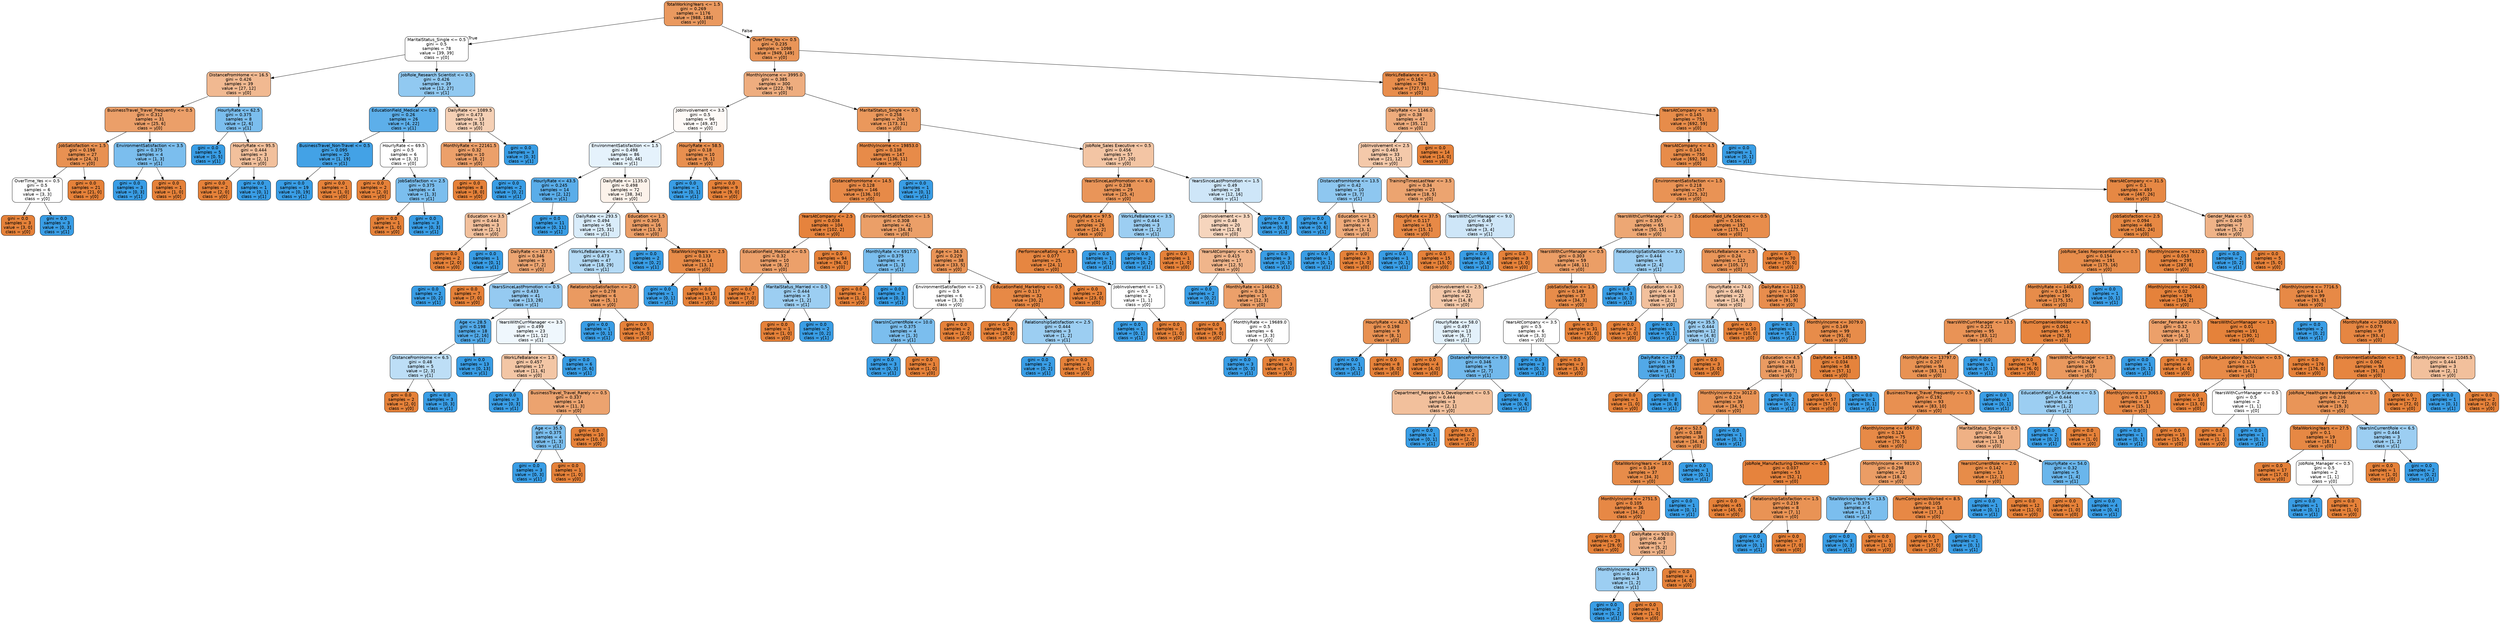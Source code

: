 digraph Tree {
node [shape=box, style="filled, rounded", color="black", fontname=helvetica] ;
edge [fontname=helvetica] ;
0 [label="TotalWorkingYears <= 1.5\ngini = 0.269\nsamples = 1176\nvalue = [988, 188]\nclass = y[0]", fillcolor="#ea995f"] ;
1 [label="MaritalStatus_Single <= 0.5\ngini = 0.5\nsamples = 78\nvalue = [39, 39]\nclass = y[0]", fillcolor="#ffffff"] ;
0 -> 1 [labeldistance=2.5, labelangle=45, headlabel="True"] ;
2 [label="DistanceFromHome <= 16.5\ngini = 0.426\nsamples = 39\nvalue = [27, 12]\nclass = y[0]", fillcolor="#f1b991"] ;
1 -> 2 ;
3 [label="BusinessTravel_Travel_Frequently <= 0.5\ngini = 0.312\nsamples = 31\nvalue = [25, 6]\nclass = y[0]", fillcolor="#eb9f69"] ;
2 -> 3 ;
4 [label="JobSatisfaction <= 1.5\ngini = 0.198\nsamples = 27\nvalue = [24, 3]\nclass = y[0]", fillcolor="#e89152"] ;
3 -> 4 ;
5 [label="OverTime_Yes <= 0.5\ngini = 0.5\nsamples = 6\nvalue = [3, 3]\nclass = y[0]", fillcolor="#ffffff"] ;
4 -> 5 ;
6 [label="gini = 0.0\nsamples = 3\nvalue = [3, 0]\nclass = y[0]", fillcolor="#e58139"] ;
5 -> 6 ;
7 [label="gini = 0.0\nsamples = 3\nvalue = [0, 3]\nclass = y[1]", fillcolor="#399de5"] ;
5 -> 7 ;
8 [label="gini = 0.0\nsamples = 21\nvalue = [21, 0]\nclass = y[0]", fillcolor="#e58139"] ;
4 -> 8 ;
9 [label="EnvironmentSatisfaction <= 3.5\ngini = 0.375\nsamples = 4\nvalue = [1, 3]\nclass = y[1]", fillcolor="#7bbeee"] ;
3 -> 9 ;
10 [label="gini = 0.0\nsamples = 3\nvalue = [0, 3]\nclass = y[1]", fillcolor="#399de5"] ;
9 -> 10 ;
11 [label="gini = 0.0\nsamples = 1\nvalue = [1, 0]\nclass = y[0]", fillcolor="#e58139"] ;
9 -> 11 ;
12 [label="HourlyRate <= 62.5\ngini = 0.375\nsamples = 8\nvalue = [2, 6]\nclass = y[1]", fillcolor="#7bbeee"] ;
2 -> 12 ;
13 [label="gini = 0.0\nsamples = 5\nvalue = [0, 5]\nclass = y[1]", fillcolor="#399de5"] ;
12 -> 13 ;
14 [label="HourlyRate <= 95.5\ngini = 0.444\nsamples = 3\nvalue = [2, 1]\nclass = y[0]", fillcolor="#f2c09c"] ;
12 -> 14 ;
15 [label="gini = 0.0\nsamples = 2\nvalue = [2, 0]\nclass = y[0]", fillcolor="#e58139"] ;
14 -> 15 ;
16 [label="gini = 0.0\nsamples = 1\nvalue = [0, 1]\nclass = y[1]", fillcolor="#399de5"] ;
14 -> 16 ;
17 [label="JobRole_Research Scientist <= 0.5\ngini = 0.426\nsamples = 39\nvalue = [12, 27]\nclass = y[1]", fillcolor="#91c9f1"] ;
1 -> 17 ;
18 [label="EducationField_Medical <= 0.5\ngini = 0.26\nsamples = 26\nvalue = [4, 22]\nclass = y[1]", fillcolor="#5dafea"] ;
17 -> 18 ;
19 [label="BusinessTravel_Non-Travel <= 0.5\ngini = 0.095\nsamples = 20\nvalue = [1, 19]\nclass = y[1]", fillcolor="#43a2e6"] ;
18 -> 19 ;
20 [label="gini = 0.0\nsamples = 19\nvalue = [0, 19]\nclass = y[1]", fillcolor="#399de5"] ;
19 -> 20 ;
21 [label="gini = 0.0\nsamples = 1\nvalue = [1, 0]\nclass = y[0]", fillcolor="#e58139"] ;
19 -> 21 ;
22 [label="HourlyRate <= 69.5\ngini = 0.5\nsamples = 6\nvalue = [3, 3]\nclass = y[0]", fillcolor="#ffffff"] ;
18 -> 22 ;
23 [label="gini = 0.0\nsamples = 2\nvalue = [2, 0]\nclass = y[0]", fillcolor="#e58139"] ;
22 -> 23 ;
24 [label="JobSatisfaction <= 2.5\ngini = 0.375\nsamples = 4\nvalue = [1, 3]\nclass = y[1]", fillcolor="#7bbeee"] ;
22 -> 24 ;
25 [label="gini = 0.0\nsamples = 1\nvalue = [1, 0]\nclass = y[0]", fillcolor="#e58139"] ;
24 -> 25 ;
26 [label="gini = 0.0\nsamples = 3\nvalue = [0, 3]\nclass = y[1]", fillcolor="#399de5"] ;
24 -> 26 ;
27 [label="DailyRate <= 1089.5\ngini = 0.473\nsamples = 13\nvalue = [8, 5]\nclass = y[0]", fillcolor="#f5d0b5"] ;
17 -> 27 ;
28 [label="MonthlyRate <= 22161.5\ngini = 0.32\nsamples = 10\nvalue = [8, 2]\nclass = y[0]", fillcolor="#eca06a"] ;
27 -> 28 ;
29 [label="gini = 0.0\nsamples = 8\nvalue = [8, 0]\nclass = y[0]", fillcolor="#e58139"] ;
28 -> 29 ;
30 [label="gini = 0.0\nsamples = 2\nvalue = [0, 2]\nclass = y[1]", fillcolor="#399de5"] ;
28 -> 30 ;
31 [label="gini = 0.0\nsamples = 3\nvalue = [0, 3]\nclass = y[1]", fillcolor="#399de5"] ;
27 -> 31 ;
32 [label="OverTime_No <= 0.5\ngini = 0.235\nsamples = 1098\nvalue = [949, 149]\nclass = y[0]", fillcolor="#e99558"] ;
0 -> 32 [labeldistance=2.5, labelangle=-45, headlabel="False"] ;
33 [label="MonthlyIncome <= 3995.0\ngini = 0.385\nsamples = 300\nvalue = [222, 78]\nclass = y[0]", fillcolor="#eead7f"] ;
32 -> 33 ;
34 [label="JobInvolvement <= 3.5\ngini = 0.5\nsamples = 96\nvalue = [49, 47]\nclass = y[0]", fillcolor="#fefaf7"] ;
33 -> 34 ;
35 [label="EnvironmentSatisfaction <= 1.5\ngini = 0.498\nsamples = 86\nvalue = [40, 46]\nclass = y[1]", fillcolor="#e5f2fc"] ;
34 -> 35 ;
36 [label="HourlyRate <= 43.5\ngini = 0.245\nsamples = 14\nvalue = [2, 12]\nclass = y[1]", fillcolor="#5aade9"] ;
35 -> 36 ;
37 [label="Education <= 3.5\ngini = 0.444\nsamples = 3\nvalue = [2, 1]\nclass = y[0]", fillcolor="#f2c09c"] ;
36 -> 37 ;
38 [label="gini = 0.0\nsamples = 2\nvalue = [2, 0]\nclass = y[0]", fillcolor="#e58139"] ;
37 -> 38 ;
39 [label="gini = 0.0\nsamples = 1\nvalue = [0, 1]\nclass = y[1]", fillcolor="#399de5"] ;
37 -> 39 ;
40 [label="gini = 0.0\nsamples = 11\nvalue = [0, 11]\nclass = y[1]", fillcolor="#399de5"] ;
36 -> 40 ;
41 [label="DailyRate <= 1135.0\ngini = 0.498\nsamples = 72\nvalue = [38, 34]\nclass = y[0]", fillcolor="#fcf2ea"] ;
35 -> 41 ;
42 [label="DailyRate <= 293.5\ngini = 0.494\nsamples = 56\nvalue = [25, 31]\nclass = y[1]", fillcolor="#d9ecfa"] ;
41 -> 42 ;
43 [label="DailyRate <= 137.5\ngini = 0.346\nsamples = 9\nvalue = [7, 2]\nclass = y[0]", fillcolor="#eca572"] ;
42 -> 43 ;
44 [label="gini = 0.0\nsamples = 2\nvalue = [0, 2]\nclass = y[1]", fillcolor="#399de5"] ;
43 -> 44 ;
45 [label="gini = 0.0\nsamples = 7\nvalue = [7, 0]\nclass = y[0]", fillcolor="#e58139"] ;
43 -> 45 ;
46 [label="WorkLifeBalance <= 3.5\ngini = 0.473\nsamples = 47\nvalue = [18, 29]\nclass = y[1]", fillcolor="#b4daf5"] ;
42 -> 46 ;
47 [label="YearsSinceLastPromotion <= 0.5\ngini = 0.433\nsamples = 41\nvalue = [13, 28]\nclass = y[1]", fillcolor="#95caf1"] ;
46 -> 47 ;
48 [label="Age <= 28.5\ngini = 0.198\nsamples = 18\nvalue = [2, 16]\nclass = y[1]", fillcolor="#52a9e8"] ;
47 -> 48 ;
49 [label="DistanceFromHome <= 6.5\ngini = 0.48\nsamples = 5\nvalue = [2, 3]\nclass = y[1]", fillcolor="#bddef6"] ;
48 -> 49 ;
50 [label="gini = 0.0\nsamples = 2\nvalue = [2, 0]\nclass = y[0]", fillcolor="#e58139"] ;
49 -> 50 ;
51 [label="gini = 0.0\nsamples = 3\nvalue = [0, 3]\nclass = y[1]", fillcolor="#399de5"] ;
49 -> 51 ;
52 [label="gini = 0.0\nsamples = 13\nvalue = [0, 13]\nclass = y[1]", fillcolor="#399de5"] ;
48 -> 52 ;
53 [label="YearsWithCurrManager <= 3.5\ngini = 0.499\nsamples = 23\nvalue = [11, 12]\nclass = y[1]", fillcolor="#eff7fd"] ;
47 -> 53 ;
54 [label="WorkLifeBalance <= 1.5\ngini = 0.457\nsamples = 17\nvalue = [11, 6]\nclass = y[0]", fillcolor="#f3c6a5"] ;
53 -> 54 ;
55 [label="gini = 0.0\nsamples = 3\nvalue = [0, 3]\nclass = y[1]", fillcolor="#399de5"] ;
54 -> 55 ;
56 [label="BusinessTravel_Travel_Rarely <= 0.5\ngini = 0.337\nsamples = 14\nvalue = [11, 3]\nclass = y[0]", fillcolor="#eca36f"] ;
54 -> 56 ;
57 [label="Age <= 35.5\ngini = 0.375\nsamples = 4\nvalue = [1, 3]\nclass = y[1]", fillcolor="#7bbeee"] ;
56 -> 57 ;
58 [label="gini = 0.0\nsamples = 3\nvalue = [0, 3]\nclass = y[1]", fillcolor="#399de5"] ;
57 -> 58 ;
59 [label="gini = 0.0\nsamples = 1\nvalue = [1, 0]\nclass = y[0]", fillcolor="#e58139"] ;
57 -> 59 ;
60 [label="gini = 0.0\nsamples = 10\nvalue = [10, 0]\nclass = y[0]", fillcolor="#e58139"] ;
56 -> 60 ;
61 [label="gini = 0.0\nsamples = 6\nvalue = [0, 6]\nclass = y[1]", fillcolor="#399de5"] ;
53 -> 61 ;
62 [label="RelationshipSatisfaction <= 2.0\ngini = 0.278\nsamples = 6\nvalue = [5, 1]\nclass = y[0]", fillcolor="#ea9a61"] ;
46 -> 62 ;
63 [label="gini = 0.0\nsamples = 1\nvalue = [0, 1]\nclass = y[1]", fillcolor="#399de5"] ;
62 -> 63 ;
64 [label="gini = 0.0\nsamples = 5\nvalue = [5, 0]\nclass = y[0]", fillcolor="#e58139"] ;
62 -> 64 ;
65 [label="Education <= 1.5\ngini = 0.305\nsamples = 16\nvalue = [13, 3]\nclass = y[0]", fillcolor="#eb9e67"] ;
41 -> 65 ;
66 [label="gini = 0.0\nsamples = 2\nvalue = [0, 2]\nclass = y[1]", fillcolor="#399de5"] ;
65 -> 66 ;
67 [label="TotalWorkingYears <= 2.5\ngini = 0.133\nsamples = 14\nvalue = [13, 1]\nclass = y[0]", fillcolor="#e78b48"] ;
65 -> 67 ;
68 [label="gini = 0.0\nsamples = 1\nvalue = [0, 1]\nclass = y[1]", fillcolor="#399de5"] ;
67 -> 68 ;
69 [label="gini = 0.0\nsamples = 13\nvalue = [13, 0]\nclass = y[0]", fillcolor="#e58139"] ;
67 -> 69 ;
70 [label="HourlyRate <= 58.5\ngini = 0.18\nsamples = 10\nvalue = [9, 1]\nclass = y[0]", fillcolor="#e88f4f"] ;
34 -> 70 ;
71 [label="gini = 0.0\nsamples = 1\nvalue = [0, 1]\nclass = y[1]", fillcolor="#399de5"] ;
70 -> 71 ;
72 [label="gini = 0.0\nsamples = 9\nvalue = [9, 0]\nclass = y[0]", fillcolor="#e58139"] ;
70 -> 72 ;
73 [label="MaritalStatus_Single <= 0.5\ngini = 0.258\nsamples = 204\nvalue = [173, 31]\nclass = y[0]", fillcolor="#ea985c"] ;
33 -> 73 ;
74 [label="MonthlyIncome <= 19853.0\ngini = 0.138\nsamples = 147\nvalue = [136, 11]\nclass = y[0]", fillcolor="#e78b49"] ;
73 -> 74 ;
75 [label="DistanceFromHome <= 14.5\ngini = 0.128\nsamples = 146\nvalue = [136, 10]\nclass = y[0]", fillcolor="#e78a48"] ;
74 -> 75 ;
76 [label="YearsAtCompany <= 2.5\ngini = 0.038\nsamples = 104\nvalue = [102, 2]\nclass = y[0]", fillcolor="#e6833d"] ;
75 -> 76 ;
77 [label="EducationField_Medical <= 0.5\ngini = 0.32\nsamples = 10\nvalue = [8, 2]\nclass = y[0]", fillcolor="#eca06a"] ;
76 -> 77 ;
78 [label="gini = 0.0\nsamples = 7\nvalue = [7, 0]\nclass = y[0]", fillcolor="#e58139"] ;
77 -> 78 ;
79 [label="MaritalStatus_Married <= 0.5\ngini = 0.444\nsamples = 3\nvalue = [1, 2]\nclass = y[1]", fillcolor="#9ccef2"] ;
77 -> 79 ;
80 [label="gini = 0.0\nsamples = 1\nvalue = [1, 0]\nclass = y[0]", fillcolor="#e58139"] ;
79 -> 80 ;
81 [label="gini = 0.0\nsamples = 2\nvalue = [0, 2]\nclass = y[1]", fillcolor="#399de5"] ;
79 -> 81 ;
82 [label="gini = 0.0\nsamples = 94\nvalue = [94, 0]\nclass = y[0]", fillcolor="#e58139"] ;
76 -> 82 ;
83 [label="EnvironmentSatisfaction <= 1.5\ngini = 0.308\nsamples = 42\nvalue = [34, 8]\nclass = y[0]", fillcolor="#eb9f68"] ;
75 -> 83 ;
84 [label="MonthlyRate <= 6917.5\ngini = 0.375\nsamples = 4\nvalue = [1, 3]\nclass = y[1]", fillcolor="#7bbeee"] ;
83 -> 84 ;
85 [label="gini = 0.0\nsamples = 1\nvalue = [1, 0]\nclass = y[0]", fillcolor="#e58139"] ;
84 -> 85 ;
86 [label="gini = 0.0\nsamples = 3\nvalue = [0, 3]\nclass = y[1]", fillcolor="#399de5"] ;
84 -> 86 ;
87 [label="Age <= 34.5\ngini = 0.229\nsamples = 38\nvalue = [33, 5]\nclass = y[0]", fillcolor="#e99457"] ;
83 -> 87 ;
88 [label="EnvironmentSatisfaction <= 2.5\ngini = 0.5\nsamples = 6\nvalue = [3, 3]\nclass = y[0]", fillcolor="#ffffff"] ;
87 -> 88 ;
89 [label="YearsInCurrentRole <= 10.0\ngini = 0.375\nsamples = 4\nvalue = [1, 3]\nclass = y[1]", fillcolor="#7bbeee"] ;
88 -> 89 ;
90 [label="gini = 0.0\nsamples = 3\nvalue = [0, 3]\nclass = y[1]", fillcolor="#399de5"] ;
89 -> 90 ;
91 [label="gini = 0.0\nsamples = 1\nvalue = [1, 0]\nclass = y[0]", fillcolor="#e58139"] ;
89 -> 91 ;
92 [label="gini = 0.0\nsamples = 2\nvalue = [2, 0]\nclass = y[0]", fillcolor="#e58139"] ;
88 -> 92 ;
93 [label="EducationField_Marketing <= 0.5\ngini = 0.117\nsamples = 32\nvalue = [30, 2]\nclass = y[0]", fillcolor="#e78946"] ;
87 -> 93 ;
94 [label="gini = 0.0\nsamples = 29\nvalue = [29, 0]\nclass = y[0]", fillcolor="#e58139"] ;
93 -> 94 ;
95 [label="RelationshipSatisfaction <= 2.5\ngini = 0.444\nsamples = 3\nvalue = [1, 2]\nclass = y[1]", fillcolor="#9ccef2"] ;
93 -> 95 ;
96 [label="gini = 0.0\nsamples = 2\nvalue = [0, 2]\nclass = y[1]", fillcolor="#399de5"] ;
95 -> 96 ;
97 [label="gini = 0.0\nsamples = 1\nvalue = [1, 0]\nclass = y[0]", fillcolor="#e58139"] ;
95 -> 97 ;
98 [label="gini = 0.0\nsamples = 1\nvalue = [0, 1]\nclass = y[1]", fillcolor="#399de5"] ;
74 -> 98 ;
99 [label="JobRole_Sales Executive <= 0.5\ngini = 0.456\nsamples = 57\nvalue = [37, 20]\nclass = y[0]", fillcolor="#f3c5a4"] ;
73 -> 99 ;
100 [label="YearsSinceLastPromotion <= 6.0\ngini = 0.238\nsamples = 29\nvalue = [25, 4]\nclass = y[0]", fillcolor="#e99559"] ;
99 -> 100 ;
101 [label="HourlyRate <= 97.5\ngini = 0.142\nsamples = 26\nvalue = [24, 2]\nclass = y[0]", fillcolor="#e78c49"] ;
100 -> 101 ;
102 [label="PerformanceRating <= 3.5\ngini = 0.077\nsamples = 25\nvalue = [24, 1]\nclass = y[0]", fillcolor="#e68641"] ;
101 -> 102 ;
103 [label="gini = 0.0\nsamples = 23\nvalue = [23, 0]\nclass = y[0]", fillcolor="#e58139"] ;
102 -> 103 ;
104 [label="JobInvolvement <= 1.5\ngini = 0.5\nsamples = 2\nvalue = [1, 1]\nclass = y[0]", fillcolor="#ffffff"] ;
102 -> 104 ;
105 [label="gini = 0.0\nsamples = 1\nvalue = [0, 1]\nclass = y[1]", fillcolor="#399de5"] ;
104 -> 105 ;
106 [label="gini = 0.0\nsamples = 1\nvalue = [1, 0]\nclass = y[0]", fillcolor="#e58139"] ;
104 -> 106 ;
107 [label="gini = 0.0\nsamples = 1\nvalue = [0, 1]\nclass = y[1]", fillcolor="#399de5"] ;
101 -> 107 ;
108 [label="WorkLifeBalance <= 3.5\ngini = 0.444\nsamples = 3\nvalue = [1, 2]\nclass = y[1]", fillcolor="#9ccef2"] ;
100 -> 108 ;
109 [label="gini = 0.0\nsamples = 2\nvalue = [0, 2]\nclass = y[1]", fillcolor="#399de5"] ;
108 -> 109 ;
110 [label="gini = 0.0\nsamples = 1\nvalue = [1, 0]\nclass = y[0]", fillcolor="#e58139"] ;
108 -> 110 ;
111 [label="YearsSinceLastPromotion <= 1.5\ngini = 0.49\nsamples = 28\nvalue = [12, 16]\nclass = y[1]", fillcolor="#cee6f8"] ;
99 -> 111 ;
112 [label="JobInvolvement <= 3.5\ngini = 0.48\nsamples = 20\nvalue = [12, 8]\nclass = y[0]", fillcolor="#f6d5bd"] ;
111 -> 112 ;
113 [label="YearsAtCompany <= 0.5\ngini = 0.415\nsamples = 17\nvalue = [12, 5]\nclass = y[0]", fillcolor="#f0b58b"] ;
112 -> 113 ;
114 [label="gini = 0.0\nsamples = 2\nvalue = [0, 2]\nclass = y[1]", fillcolor="#399de5"] ;
113 -> 114 ;
115 [label="MonthlyRate <= 14662.5\ngini = 0.32\nsamples = 15\nvalue = [12, 3]\nclass = y[0]", fillcolor="#eca06a"] ;
113 -> 115 ;
116 [label="gini = 0.0\nsamples = 9\nvalue = [9, 0]\nclass = y[0]", fillcolor="#e58139"] ;
115 -> 116 ;
117 [label="MonthlyRate <= 19689.0\ngini = 0.5\nsamples = 6\nvalue = [3, 3]\nclass = y[0]", fillcolor="#ffffff"] ;
115 -> 117 ;
118 [label="gini = 0.0\nsamples = 3\nvalue = [0, 3]\nclass = y[1]", fillcolor="#399de5"] ;
117 -> 118 ;
119 [label="gini = 0.0\nsamples = 3\nvalue = [3, 0]\nclass = y[0]", fillcolor="#e58139"] ;
117 -> 119 ;
120 [label="gini = 0.0\nsamples = 3\nvalue = [0, 3]\nclass = y[1]", fillcolor="#399de5"] ;
112 -> 120 ;
121 [label="gini = 0.0\nsamples = 8\nvalue = [0, 8]\nclass = y[1]", fillcolor="#399de5"] ;
111 -> 121 ;
122 [label="WorkLifeBalance <= 1.5\ngini = 0.162\nsamples = 798\nvalue = [727, 71]\nclass = y[0]", fillcolor="#e88d4c"] ;
32 -> 122 ;
123 [label="DailyRate <= 1146.0\ngini = 0.38\nsamples = 47\nvalue = [35, 12]\nclass = y[0]", fillcolor="#eeac7d"] ;
122 -> 123 ;
124 [label="JobInvolvement <= 2.5\ngini = 0.463\nsamples = 33\nvalue = [21, 12]\nclass = y[0]", fillcolor="#f4c9aa"] ;
123 -> 124 ;
125 [label="DistanceFromHome <= 13.5\ngini = 0.42\nsamples = 10\nvalue = [3, 7]\nclass = y[1]", fillcolor="#8ec7f0"] ;
124 -> 125 ;
126 [label="gini = 0.0\nsamples = 6\nvalue = [0, 6]\nclass = y[1]", fillcolor="#399de5"] ;
125 -> 126 ;
127 [label="Education <= 1.5\ngini = 0.375\nsamples = 4\nvalue = [3, 1]\nclass = y[0]", fillcolor="#eeab7b"] ;
125 -> 127 ;
128 [label="gini = 0.0\nsamples = 1\nvalue = [0, 1]\nclass = y[1]", fillcolor="#399de5"] ;
127 -> 128 ;
129 [label="gini = 0.0\nsamples = 3\nvalue = [3, 0]\nclass = y[0]", fillcolor="#e58139"] ;
127 -> 129 ;
130 [label="TrainingTimesLastYear <= 3.5\ngini = 0.34\nsamples = 23\nvalue = [18, 5]\nclass = y[0]", fillcolor="#eca470"] ;
124 -> 130 ;
131 [label="HourlyRate <= 37.5\ngini = 0.117\nsamples = 16\nvalue = [15, 1]\nclass = y[0]", fillcolor="#e78946"] ;
130 -> 131 ;
132 [label="gini = 0.0\nsamples = 1\nvalue = [0, 1]\nclass = y[1]", fillcolor="#399de5"] ;
131 -> 132 ;
133 [label="gini = 0.0\nsamples = 15\nvalue = [15, 0]\nclass = y[0]", fillcolor="#e58139"] ;
131 -> 133 ;
134 [label="YearsWithCurrManager <= 9.0\ngini = 0.49\nsamples = 7\nvalue = [3, 4]\nclass = y[1]", fillcolor="#cee6f8"] ;
130 -> 134 ;
135 [label="gini = 0.0\nsamples = 4\nvalue = [0, 4]\nclass = y[1]", fillcolor="#399de5"] ;
134 -> 135 ;
136 [label="gini = 0.0\nsamples = 3\nvalue = [3, 0]\nclass = y[0]", fillcolor="#e58139"] ;
134 -> 136 ;
137 [label="gini = 0.0\nsamples = 14\nvalue = [14, 0]\nclass = y[0]", fillcolor="#e58139"] ;
123 -> 137 ;
138 [label="YearsAtCompany <= 38.5\ngini = 0.145\nsamples = 751\nvalue = [692, 59]\nclass = y[0]", fillcolor="#e78c4a"] ;
122 -> 138 ;
139 [label="YearsAtCompany <= 4.5\ngini = 0.143\nsamples = 750\nvalue = [692, 58]\nclass = y[0]", fillcolor="#e78c4a"] ;
138 -> 139 ;
140 [label="EnvironmentSatisfaction <= 1.5\ngini = 0.218\nsamples = 257\nvalue = [225, 32]\nclass = y[0]", fillcolor="#e99355"] ;
139 -> 140 ;
141 [label="YearsWithCurrManager <= 2.5\ngini = 0.355\nsamples = 65\nvalue = [50, 15]\nclass = y[0]", fillcolor="#eda774"] ;
140 -> 141 ;
142 [label="YearsWithCurrManager <= 0.5\ngini = 0.303\nsamples = 59\nvalue = [48, 11]\nclass = y[0]", fillcolor="#eb9e66"] ;
141 -> 142 ;
143 [label="JobInvolvement <= 2.5\ngini = 0.463\nsamples = 22\nvalue = [14, 8]\nclass = y[0]", fillcolor="#f4c9aa"] ;
142 -> 143 ;
144 [label="HourlyRate <= 42.5\ngini = 0.198\nsamples = 9\nvalue = [8, 1]\nclass = y[0]", fillcolor="#e89152"] ;
143 -> 144 ;
145 [label="gini = 0.0\nsamples = 1\nvalue = [0, 1]\nclass = y[1]", fillcolor="#399de5"] ;
144 -> 145 ;
146 [label="gini = 0.0\nsamples = 8\nvalue = [8, 0]\nclass = y[0]", fillcolor="#e58139"] ;
144 -> 146 ;
147 [label="HourlyRate <= 58.0\ngini = 0.497\nsamples = 13\nvalue = [6, 7]\nclass = y[1]", fillcolor="#e3f1fb"] ;
143 -> 147 ;
148 [label="gini = 0.0\nsamples = 4\nvalue = [4, 0]\nclass = y[0]", fillcolor="#e58139"] ;
147 -> 148 ;
149 [label="DistanceFromHome <= 9.0\ngini = 0.346\nsamples = 9\nvalue = [2, 7]\nclass = y[1]", fillcolor="#72b9ec"] ;
147 -> 149 ;
150 [label="Department_Research & Development <= 0.5\ngini = 0.444\nsamples = 3\nvalue = [2, 1]\nclass = y[0]", fillcolor="#f2c09c"] ;
149 -> 150 ;
151 [label="gini = 0.0\nsamples = 1\nvalue = [0, 1]\nclass = y[1]", fillcolor="#399de5"] ;
150 -> 151 ;
152 [label="gini = 0.0\nsamples = 2\nvalue = [2, 0]\nclass = y[0]", fillcolor="#e58139"] ;
150 -> 152 ;
153 [label="gini = 0.0\nsamples = 6\nvalue = [0, 6]\nclass = y[1]", fillcolor="#399de5"] ;
149 -> 153 ;
154 [label="JobSatisfaction <= 1.5\ngini = 0.149\nsamples = 37\nvalue = [34, 3]\nclass = y[0]", fillcolor="#e78c4a"] ;
142 -> 154 ;
155 [label="YearsAtCompany <= 3.5\ngini = 0.5\nsamples = 6\nvalue = [3, 3]\nclass = y[0]", fillcolor="#ffffff"] ;
154 -> 155 ;
156 [label="gini = 0.0\nsamples = 3\nvalue = [0, 3]\nclass = y[1]", fillcolor="#399de5"] ;
155 -> 156 ;
157 [label="gini = 0.0\nsamples = 3\nvalue = [3, 0]\nclass = y[0]", fillcolor="#e58139"] ;
155 -> 157 ;
158 [label="gini = 0.0\nsamples = 31\nvalue = [31, 0]\nclass = y[0]", fillcolor="#e58139"] ;
154 -> 158 ;
159 [label="RelationshipSatisfaction <= 3.0\ngini = 0.444\nsamples = 6\nvalue = [2, 4]\nclass = y[1]", fillcolor="#9ccef2"] ;
141 -> 159 ;
160 [label="gini = 0.0\nsamples = 3\nvalue = [0, 3]\nclass = y[1]", fillcolor="#399de5"] ;
159 -> 160 ;
161 [label="Education <= 3.0\ngini = 0.444\nsamples = 3\nvalue = [2, 1]\nclass = y[0]", fillcolor="#f2c09c"] ;
159 -> 161 ;
162 [label="gini = 0.0\nsamples = 2\nvalue = [2, 0]\nclass = y[0]", fillcolor="#e58139"] ;
161 -> 162 ;
163 [label="gini = 0.0\nsamples = 1\nvalue = [0, 1]\nclass = y[1]", fillcolor="#399de5"] ;
161 -> 163 ;
164 [label="EducationField_Life Sciences <= 0.5\ngini = 0.161\nsamples = 192\nvalue = [175, 17]\nclass = y[0]", fillcolor="#e88d4c"] ;
140 -> 164 ;
165 [label="WorkLifeBalance <= 2.5\ngini = 0.24\nsamples = 122\nvalue = [105, 17]\nclass = y[0]", fillcolor="#e99559"] ;
164 -> 165 ;
166 [label="HourlyRate <= 74.0\ngini = 0.463\nsamples = 22\nvalue = [14, 8]\nclass = y[0]", fillcolor="#f4c9aa"] ;
165 -> 166 ;
167 [label="Age <= 35.5\ngini = 0.444\nsamples = 12\nvalue = [4, 8]\nclass = y[1]", fillcolor="#9ccef2"] ;
166 -> 167 ;
168 [label="DailyRate <= 277.5\ngini = 0.198\nsamples = 9\nvalue = [1, 8]\nclass = y[1]", fillcolor="#52a9e8"] ;
167 -> 168 ;
169 [label="gini = 0.0\nsamples = 1\nvalue = [1, 0]\nclass = y[0]", fillcolor="#e58139"] ;
168 -> 169 ;
170 [label="gini = 0.0\nsamples = 8\nvalue = [0, 8]\nclass = y[1]", fillcolor="#399de5"] ;
168 -> 170 ;
171 [label="gini = 0.0\nsamples = 3\nvalue = [3, 0]\nclass = y[0]", fillcolor="#e58139"] ;
167 -> 171 ;
172 [label="gini = 0.0\nsamples = 10\nvalue = [10, 0]\nclass = y[0]", fillcolor="#e58139"] ;
166 -> 172 ;
173 [label="DailyRate <= 112.5\ngini = 0.164\nsamples = 100\nvalue = [91, 9]\nclass = y[0]", fillcolor="#e88d4d"] ;
165 -> 173 ;
174 [label="gini = 0.0\nsamples = 1\nvalue = [0, 1]\nclass = y[1]", fillcolor="#399de5"] ;
173 -> 174 ;
175 [label="MonthlyIncome <= 3079.0\ngini = 0.149\nsamples = 99\nvalue = [91, 8]\nclass = y[0]", fillcolor="#e78c4a"] ;
173 -> 175 ;
176 [label="Education <= 4.5\ngini = 0.283\nsamples = 41\nvalue = [34, 7]\nclass = y[0]", fillcolor="#ea9b62"] ;
175 -> 176 ;
177 [label="MonthlyIncome <= 3012.0\ngini = 0.224\nsamples = 39\nvalue = [34, 5]\nclass = y[0]", fillcolor="#e99456"] ;
176 -> 177 ;
178 [label="Age <= 52.5\ngini = 0.188\nsamples = 38\nvalue = [34, 4]\nclass = y[0]", fillcolor="#e89050"] ;
177 -> 178 ;
179 [label="TotalWorkingYears <= 18.0\ngini = 0.149\nsamples = 37\nvalue = [34, 3]\nclass = y[0]", fillcolor="#e78c4a"] ;
178 -> 179 ;
180 [label="MonthlyIncome <= 2751.5\ngini = 0.105\nsamples = 36\nvalue = [34, 2]\nclass = y[0]", fillcolor="#e78845"] ;
179 -> 180 ;
181 [label="gini = 0.0\nsamples = 29\nvalue = [29, 0]\nclass = y[0]", fillcolor="#e58139"] ;
180 -> 181 ;
182 [label="DailyRate <= 920.0\ngini = 0.408\nsamples = 7\nvalue = [5, 2]\nclass = y[0]", fillcolor="#efb388"] ;
180 -> 182 ;
183 [label="MonthlyIncome <= 2971.5\ngini = 0.444\nsamples = 3\nvalue = [1, 2]\nclass = y[1]", fillcolor="#9ccef2"] ;
182 -> 183 ;
184 [label="gini = 0.0\nsamples = 2\nvalue = [0, 2]\nclass = y[1]", fillcolor="#399de5"] ;
183 -> 184 ;
185 [label="gini = 0.0\nsamples = 1\nvalue = [1, 0]\nclass = y[0]", fillcolor="#e58139"] ;
183 -> 185 ;
186 [label="gini = 0.0\nsamples = 4\nvalue = [4, 0]\nclass = y[0]", fillcolor="#e58139"] ;
182 -> 186 ;
187 [label="gini = 0.0\nsamples = 1\nvalue = [0, 1]\nclass = y[1]", fillcolor="#399de5"] ;
179 -> 187 ;
188 [label="gini = 0.0\nsamples = 1\nvalue = [0, 1]\nclass = y[1]", fillcolor="#399de5"] ;
178 -> 188 ;
189 [label="gini = 0.0\nsamples = 1\nvalue = [0, 1]\nclass = y[1]", fillcolor="#399de5"] ;
177 -> 189 ;
190 [label="gini = 0.0\nsamples = 2\nvalue = [0, 2]\nclass = y[1]", fillcolor="#399de5"] ;
176 -> 190 ;
191 [label="DailyRate <= 1458.5\ngini = 0.034\nsamples = 58\nvalue = [57, 1]\nclass = y[0]", fillcolor="#e5833c"] ;
175 -> 191 ;
192 [label="gini = 0.0\nsamples = 57\nvalue = [57, 0]\nclass = y[0]", fillcolor="#e58139"] ;
191 -> 192 ;
193 [label="gini = 0.0\nsamples = 1\nvalue = [0, 1]\nclass = y[1]", fillcolor="#399de5"] ;
191 -> 193 ;
194 [label="gini = 0.0\nsamples = 70\nvalue = [70, 0]\nclass = y[0]", fillcolor="#e58139"] ;
164 -> 194 ;
195 [label="YearsAtCompany <= 31.5\ngini = 0.1\nsamples = 493\nvalue = [467, 26]\nclass = y[0]", fillcolor="#e68844"] ;
139 -> 195 ;
196 [label="JobSatisfaction <= 2.5\ngini = 0.094\nsamples = 486\nvalue = [462, 24]\nclass = y[0]", fillcolor="#e68843"] ;
195 -> 196 ;
197 [label="JobRole_Sales Representative <= 0.5\ngini = 0.154\nsamples = 191\nvalue = [175, 16]\nclass = y[0]", fillcolor="#e78d4b"] ;
196 -> 197 ;
198 [label="MonthlyRate <= 14063.0\ngini = 0.145\nsamples = 190\nvalue = [175, 15]\nclass = y[0]", fillcolor="#e78c4a"] ;
197 -> 198 ;
199 [label="YearsWithCurrManager <= 13.5\ngini = 0.221\nsamples = 95\nvalue = [83, 12]\nclass = y[0]", fillcolor="#e99356"] ;
198 -> 199 ;
200 [label="MonthlyRate <= 13797.0\ngini = 0.207\nsamples = 94\nvalue = [83, 11]\nclass = y[0]", fillcolor="#e89253"] ;
199 -> 200 ;
201 [label="BusinessTravel_Travel_Frequently <= 0.5\ngini = 0.192\nsamples = 93\nvalue = [83, 10]\nclass = y[0]", fillcolor="#e89051"] ;
200 -> 201 ;
202 [label="MonthlyIncome <= 8567.0\ngini = 0.124\nsamples = 75\nvalue = [70, 5]\nclass = y[0]", fillcolor="#e78a47"] ;
201 -> 202 ;
203 [label="JobRole_Manufacturing Director <= 0.5\ngini = 0.037\nsamples = 53\nvalue = [52, 1]\nclass = y[0]", fillcolor="#e6833d"] ;
202 -> 203 ;
204 [label="gini = 0.0\nsamples = 45\nvalue = [45, 0]\nclass = y[0]", fillcolor="#e58139"] ;
203 -> 204 ;
205 [label="RelationshipSatisfaction <= 1.5\ngini = 0.219\nsamples = 8\nvalue = [7, 1]\nclass = y[0]", fillcolor="#e99355"] ;
203 -> 205 ;
206 [label="gini = 0.0\nsamples = 1\nvalue = [0, 1]\nclass = y[1]", fillcolor="#399de5"] ;
205 -> 206 ;
207 [label="gini = 0.0\nsamples = 7\nvalue = [7, 0]\nclass = y[0]", fillcolor="#e58139"] ;
205 -> 207 ;
208 [label="MonthlyIncome <= 9819.0\ngini = 0.298\nsamples = 22\nvalue = [18, 4]\nclass = y[0]", fillcolor="#eb9d65"] ;
202 -> 208 ;
209 [label="TotalWorkingYears <= 13.5\ngini = 0.375\nsamples = 4\nvalue = [1, 3]\nclass = y[1]", fillcolor="#7bbeee"] ;
208 -> 209 ;
210 [label="gini = 0.0\nsamples = 3\nvalue = [0, 3]\nclass = y[1]", fillcolor="#399de5"] ;
209 -> 210 ;
211 [label="gini = 0.0\nsamples = 1\nvalue = [1, 0]\nclass = y[0]", fillcolor="#e58139"] ;
209 -> 211 ;
212 [label="NumCompaniesWorked <= 8.5\ngini = 0.105\nsamples = 18\nvalue = [17, 1]\nclass = y[0]", fillcolor="#e78845"] ;
208 -> 212 ;
213 [label="gini = 0.0\nsamples = 17\nvalue = [17, 0]\nclass = y[0]", fillcolor="#e58139"] ;
212 -> 213 ;
214 [label="gini = 0.0\nsamples = 1\nvalue = [0, 1]\nclass = y[1]", fillcolor="#399de5"] ;
212 -> 214 ;
215 [label="MaritalStatus_Single <= 0.5\ngini = 0.401\nsamples = 18\nvalue = [13, 5]\nclass = y[0]", fillcolor="#efb185"] ;
201 -> 215 ;
216 [label="YearsInCurrentRole <= 2.0\ngini = 0.142\nsamples = 13\nvalue = [12, 1]\nclass = y[0]", fillcolor="#e78c49"] ;
215 -> 216 ;
217 [label="gini = 0.0\nsamples = 1\nvalue = [0, 1]\nclass = y[1]", fillcolor="#399de5"] ;
216 -> 217 ;
218 [label="gini = 0.0\nsamples = 12\nvalue = [12, 0]\nclass = y[0]", fillcolor="#e58139"] ;
216 -> 218 ;
219 [label="HourlyRate <= 54.0\ngini = 0.32\nsamples = 5\nvalue = [1, 4]\nclass = y[1]", fillcolor="#6ab6ec"] ;
215 -> 219 ;
220 [label="gini = 0.0\nsamples = 1\nvalue = [1, 0]\nclass = y[0]", fillcolor="#e58139"] ;
219 -> 220 ;
221 [label="gini = 0.0\nsamples = 4\nvalue = [0, 4]\nclass = y[1]", fillcolor="#399de5"] ;
219 -> 221 ;
222 [label="gini = 0.0\nsamples = 1\nvalue = [0, 1]\nclass = y[1]", fillcolor="#399de5"] ;
200 -> 222 ;
223 [label="gini = 0.0\nsamples = 1\nvalue = [0, 1]\nclass = y[1]", fillcolor="#399de5"] ;
199 -> 223 ;
224 [label="NumCompaniesWorked <= 4.5\ngini = 0.061\nsamples = 95\nvalue = [92, 3]\nclass = y[0]", fillcolor="#e6853f"] ;
198 -> 224 ;
225 [label="gini = 0.0\nsamples = 76\nvalue = [76, 0]\nclass = y[0]", fillcolor="#e58139"] ;
224 -> 225 ;
226 [label="YearsWithCurrManager <= 1.5\ngini = 0.266\nsamples = 19\nvalue = [16, 3]\nclass = y[0]", fillcolor="#ea995e"] ;
224 -> 226 ;
227 [label="EducationField_Life Sciences <= 0.5\ngini = 0.444\nsamples = 3\nvalue = [1, 2]\nclass = y[1]", fillcolor="#9ccef2"] ;
226 -> 227 ;
228 [label="gini = 0.0\nsamples = 2\nvalue = [0, 2]\nclass = y[1]", fillcolor="#399de5"] ;
227 -> 228 ;
229 [label="gini = 0.0\nsamples = 1\nvalue = [1, 0]\nclass = y[0]", fillcolor="#e58139"] ;
227 -> 229 ;
230 [label="MonthlyIncome <= 3065.0\ngini = 0.117\nsamples = 16\nvalue = [15, 1]\nclass = y[0]", fillcolor="#e78946"] ;
226 -> 230 ;
231 [label="gini = 0.0\nsamples = 1\nvalue = [0, 1]\nclass = y[1]", fillcolor="#399de5"] ;
230 -> 231 ;
232 [label="gini = 0.0\nsamples = 15\nvalue = [15, 0]\nclass = y[0]", fillcolor="#e58139"] ;
230 -> 232 ;
233 [label="gini = 0.0\nsamples = 1\nvalue = [0, 1]\nclass = y[1]", fillcolor="#399de5"] ;
197 -> 233 ;
234 [label="MonthlyIncome <= 7632.0\ngini = 0.053\nsamples = 295\nvalue = [287, 8]\nclass = y[0]", fillcolor="#e6853f"] ;
196 -> 234 ;
235 [label="MonthlyIncome <= 2064.0\ngini = 0.02\nsamples = 196\nvalue = [194, 2]\nclass = y[0]", fillcolor="#e5823b"] ;
234 -> 235 ;
236 [label="Gender_Female <= 0.5\ngini = 0.32\nsamples = 5\nvalue = [4, 1]\nclass = y[0]", fillcolor="#eca06a"] ;
235 -> 236 ;
237 [label="gini = 0.0\nsamples = 1\nvalue = [0, 1]\nclass = y[1]", fillcolor="#399de5"] ;
236 -> 237 ;
238 [label="gini = 0.0\nsamples = 4\nvalue = [4, 0]\nclass = y[0]", fillcolor="#e58139"] ;
236 -> 238 ;
239 [label="YearsWithCurrManager <= 1.5\ngini = 0.01\nsamples = 191\nvalue = [190, 1]\nclass = y[0]", fillcolor="#e5823a"] ;
235 -> 239 ;
240 [label="JobRole_Laboratory Technician <= 0.5\ngini = 0.124\nsamples = 15\nvalue = [14, 1]\nclass = y[0]", fillcolor="#e78a47"] ;
239 -> 240 ;
241 [label="gini = 0.0\nsamples = 13\nvalue = [13, 0]\nclass = y[0]", fillcolor="#e58139"] ;
240 -> 241 ;
242 [label="YearsWithCurrManager <= 0.5\ngini = 0.5\nsamples = 2\nvalue = [1, 1]\nclass = y[0]", fillcolor="#ffffff"] ;
240 -> 242 ;
243 [label="gini = 0.0\nsamples = 1\nvalue = [1, 0]\nclass = y[0]", fillcolor="#e58139"] ;
242 -> 243 ;
244 [label="gini = 0.0\nsamples = 1\nvalue = [0, 1]\nclass = y[1]", fillcolor="#399de5"] ;
242 -> 244 ;
245 [label="gini = 0.0\nsamples = 176\nvalue = [176, 0]\nclass = y[0]", fillcolor="#e58139"] ;
239 -> 245 ;
246 [label="MonthlyIncome <= 7716.5\ngini = 0.114\nsamples = 99\nvalue = [93, 6]\nclass = y[0]", fillcolor="#e78946"] ;
234 -> 246 ;
247 [label="gini = 0.0\nsamples = 2\nvalue = [0, 2]\nclass = y[1]", fillcolor="#399de5"] ;
246 -> 247 ;
248 [label="MonthlyRate <= 25806.0\ngini = 0.079\nsamples = 97\nvalue = [93, 4]\nclass = y[0]", fillcolor="#e68642"] ;
246 -> 248 ;
249 [label="EnvironmentSatisfaction <= 1.5\ngini = 0.062\nsamples = 94\nvalue = [91, 3]\nclass = y[0]", fillcolor="#e68540"] ;
248 -> 249 ;
250 [label="JobRole_Healthcare Representative <= 0.5\ngini = 0.236\nsamples = 22\nvalue = [19, 3]\nclass = y[0]", fillcolor="#e99558"] ;
249 -> 250 ;
251 [label="TotalWorkingYears <= 27.5\ngini = 0.1\nsamples = 19\nvalue = [18, 1]\nclass = y[0]", fillcolor="#e68844"] ;
250 -> 251 ;
252 [label="gini = 0.0\nsamples = 17\nvalue = [17, 0]\nclass = y[0]", fillcolor="#e58139"] ;
251 -> 252 ;
253 [label="JobRole_Manager <= 0.5\ngini = 0.5\nsamples = 2\nvalue = [1, 1]\nclass = y[0]", fillcolor="#ffffff"] ;
251 -> 253 ;
254 [label="gini = 0.0\nsamples = 1\nvalue = [0, 1]\nclass = y[1]", fillcolor="#399de5"] ;
253 -> 254 ;
255 [label="gini = 0.0\nsamples = 1\nvalue = [1, 0]\nclass = y[0]", fillcolor="#e58139"] ;
253 -> 255 ;
256 [label="YearsInCurrentRole <= 6.5\ngini = 0.444\nsamples = 3\nvalue = [1, 2]\nclass = y[1]", fillcolor="#9ccef2"] ;
250 -> 256 ;
257 [label="gini = 0.0\nsamples = 1\nvalue = [1, 0]\nclass = y[0]", fillcolor="#e58139"] ;
256 -> 257 ;
258 [label="gini = 0.0\nsamples = 2\nvalue = [0, 2]\nclass = y[1]", fillcolor="#399de5"] ;
256 -> 258 ;
259 [label="gini = 0.0\nsamples = 72\nvalue = [72, 0]\nclass = y[0]", fillcolor="#e58139"] ;
249 -> 259 ;
260 [label="MonthlyIncome <= 11045.5\ngini = 0.444\nsamples = 3\nvalue = [2, 1]\nclass = y[0]", fillcolor="#f2c09c"] ;
248 -> 260 ;
261 [label="gini = 0.0\nsamples = 1\nvalue = [0, 1]\nclass = y[1]", fillcolor="#399de5"] ;
260 -> 261 ;
262 [label="gini = 0.0\nsamples = 2\nvalue = [2, 0]\nclass = y[0]", fillcolor="#e58139"] ;
260 -> 262 ;
263 [label="Gender_Male <= 0.5\ngini = 0.408\nsamples = 7\nvalue = [5, 2]\nclass = y[0]", fillcolor="#efb388"] ;
195 -> 263 ;
264 [label="gini = 0.0\nsamples = 2\nvalue = [0, 2]\nclass = y[1]", fillcolor="#399de5"] ;
263 -> 264 ;
265 [label="gini = 0.0\nsamples = 5\nvalue = [5, 0]\nclass = y[0]", fillcolor="#e58139"] ;
263 -> 265 ;
266 [label="gini = 0.0\nsamples = 1\nvalue = [0, 1]\nclass = y[1]", fillcolor="#399de5"] ;
138 -> 266 ;
}